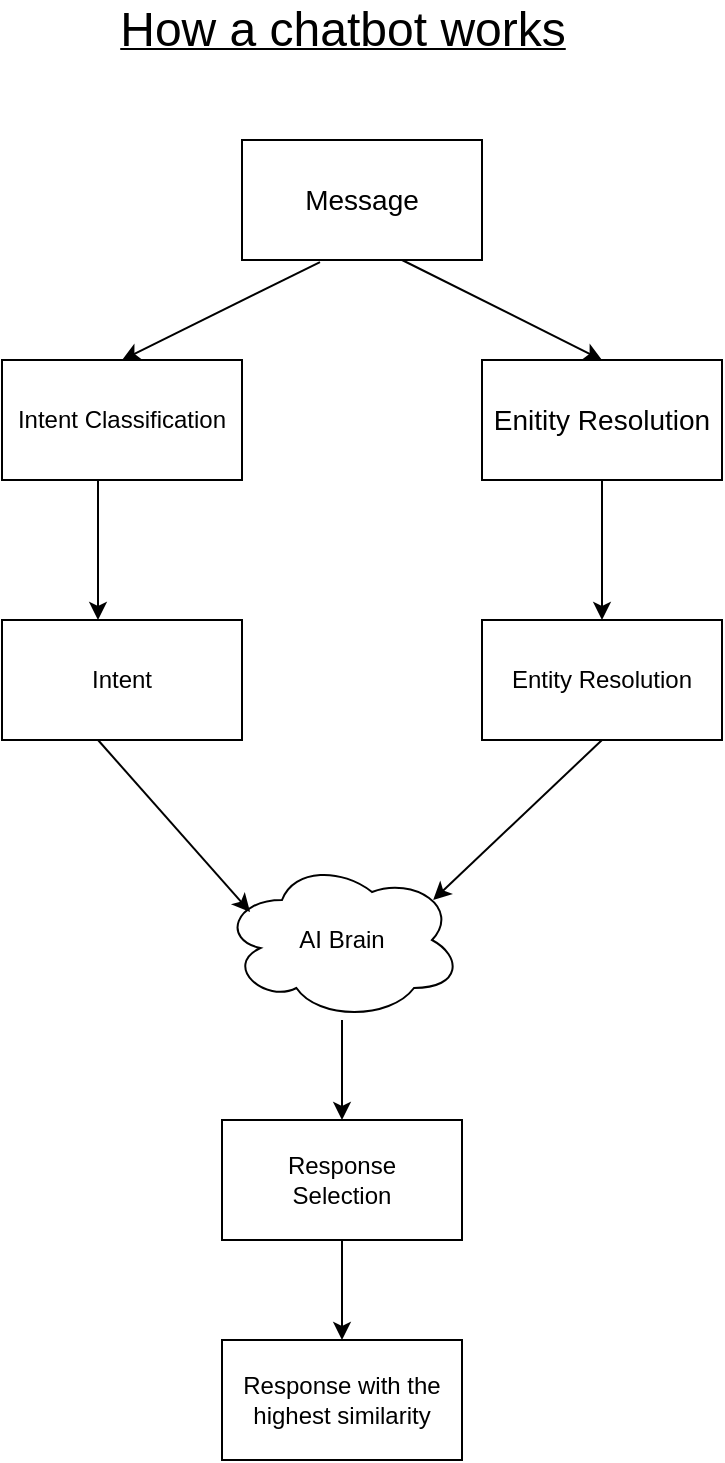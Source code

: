 <mxfile version="22.1.11" type="github">
  <diagram name="Page-1" id="5_G9m9FVBPw19RZ8Uyyu">
    <mxGraphModel dx="1760" dy="868" grid="1" gridSize="10" guides="1" tooltips="1" connect="1" arrows="1" fold="1" page="1" pageScale="1" pageWidth="850" pageHeight="1100" math="0" shadow="0">
      <root>
        <mxCell id="0" />
        <mxCell id="1" parent="0" />
        <mxCell id="0wn-Th5WQmM_nwqY7X9k-1" value="&lt;font style=&quot;font-size: 14px;&quot;&gt;Message&lt;/font&gt;" style="rounded=0;whiteSpace=wrap;html=1;" vertex="1" parent="1">
          <mxGeometry x="360" y="200" width="120" height="60" as="geometry" />
        </mxCell>
        <mxCell id="0wn-Th5WQmM_nwqY7X9k-2" value="" style="endArrow=classic;html=1;rounded=0;exitX=0.667;exitY=1;exitDx=0;exitDy=0;exitPerimeter=0;entryX=0.5;entryY=0;entryDx=0;entryDy=0;" edge="1" parent="1" source="0wn-Th5WQmM_nwqY7X9k-1" target="0wn-Th5WQmM_nwqY7X9k-3">
          <mxGeometry width="50" height="50" relative="1" as="geometry">
            <mxPoint x="400" y="390" as="sourcePoint" />
            <mxPoint x="520" y="360" as="targetPoint" />
          </mxGeometry>
        </mxCell>
        <mxCell id="0wn-Th5WQmM_nwqY7X9k-3" value="&lt;font style=&quot;font-size: 14px;&quot;&gt;Enitity Resolution&lt;/font&gt;" style="rounded=0;whiteSpace=wrap;html=1;" vertex="1" parent="1">
          <mxGeometry x="480" y="310" width="120" height="60" as="geometry" />
        </mxCell>
        <mxCell id="0wn-Th5WQmM_nwqY7X9k-4" value="Intent Classification" style="rounded=0;whiteSpace=wrap;html=1;" vertex="1" parent="1">
          <mxGeometry x="240" y="310" width="120" height="60" as="geometry" />
        </mxCell>
        <mxCell id="0wn-Th5WQmM_nwqY7X9k-5" value="" style="endArrow=classic;html=1;rounded=0;entryX=0.5;entryY=0;entryDx=0;entryDy=0;exitX=0.325;exitY=1.017;exitDx=0;exitDy=0;exitPerimeter=0;" edge="1" parent="1" source="0wn-Th5WQmM_nwqY7X9k-1" target="0wn-Th5WQmM_nwqY7X9k-4">
          <mxGeometry width="50" height="50" relative="1" as="geometry">
            <mxPoint x="400" y="400" as="sourcePoint" />
            <mxPoint x="450" y="350" as="targetPoint" />
          </mxGeometry>
        </mxCell>
        <mxCell id="0wn-Th5WQmM_nwqY7X9k-6" value="Intent" style="rounded=0;whiteSpace=wrap;html=1;" vertex="1" parent="1">
          <mxGeometry x="240" y="440" width="120" height="60" as="geometry" />
        </mxCell>
        <mxCell id="0wn-Th5WQmM_nwqY7X9k-7" value="Entity Resolution" style="rounded=0;whiteSpace=wrap;html=1;" vertex="1" parent="1">
          <mxGeometry x="480" y="440" width="120" height="60" as="geometry" />
        </mxCell>
        <mxCell id="0wn-Th5WQmM_nwqY7X9k-8" value="" style="endArrow=classic;html=1;rounded=0;exitX=0.5;exitY=1;exitDx=0;exitDy=0;" edge="1" parent="1" source="0wn-Th5WQmM_nwqY7X9k-3" target="0wn-Th5WQmM_nwqY7X9k-7">
          <mxGeometry width="50" height="50" relative="1" as="geometry">
            <mxPoint x="400" y="400" as="sourcePoint" />
            <mxPoint x="450" y="350" as="targetPoint" />
          </mxGeometry>
        </mxCell>
        <mxCell id="0wn-Th5WQmM_nwqY7X9k-9" value="" style="endArrow=classic;html=1;rounded=0;exitX=0.4;exitY=1;exitDx=0;exitDy=0;exitPerimeter=0;entryX=0.4;entryY=0;entryDx=0;entryDy=0;entryPerimeter=0;" edge="1" parent="1" source="0wn-Th5WQmM_nwqY7X9k-4" target="0wn-Th5WQmM_nwqY7X9k-6">
          <mxGeometry width="50" height="50" relative="1" as="geometry">
            <mxPoint x="400" y="400" as="sourcePoint" />
            <mxPoint x="450" y="350" as="targetPoint" />
          </mxGeometry>
        </mxCell>
        <mxCell id="0wn-Th5WQmM_nwqY7X9k-10" value="AI Brain" style="ellipse;shape=cloud;whiteSpace=wrap;html=1;" vertex="1" parent="1">
          <mxGeometry x="350" y="560" width="120" height="80" as="geometry" />
        </mxCell>
        <mxCell id="0wn-Th5WQmM_nwqY7X9k-11" value="" style="endArrow=classic;html=1;rounded=0;entryX=0.88;entryY=0.25;entryDx=0;entryDy=0;entryPerimeter=0;exitX=0.5;exitY=1;exitDx=0;exitDy=0;" edge="1" parent="1" source="0wn-Th5WQmM_nwqY7X9k-7" target="0wn-Th5WQmM_nwqY7X9k-10">
          <mxGeometry width="50" height="50" relative="1" as="geometry">
            <mxPoint x="400" y="530" as="sourcePoint" />
            <mxPoint x="450" y="480" as="targetPoint" />
          </mxGeometry>
        </mxCell>
        <mxCell id="0wn-Th5WQmM_nwqY7X9k-12" value="" style="endArrow=classic;html=1;rounded=0;entryX=0.117;entryY=0.325;entryDx=0;entryDy=0;entryPerimeter=0;exitX=0.4;exitY=1;exitDx=0;exitDy=0;exitPerimeter=0;" edge="1" parent="1" source="0wn-Th5WQmM_nwqY7X9k-6" target="0wn-Th5WQmM_nwqY7X9k-10">
          <mxGeometry width="50" height="50" relative="1" as="geometry">
            <mxPoint x="400" y="530" as="sourcePoint" />
            <mxPoint x="450" y="480" as="targetPoint" />
          </mxGeometry>
        </mxCell>
        <mxCell id="0wn-Th5WQmM_nwqY7X9k-13" value="Response &lt;br&gt;Selection" style="rounded=0;whiteSpace=wrap;html=1;" vertex="1" parent="1">
          <mxGeometry x="350" y="690" width="120" height="60" as="geometry" />
        </mxCell>
        <mxCell id="0wn-Th5WQmM_nwqY7X9k-14" value="Response with the highest similarity" style="rounded=0;whiteSpace=wrap;html=1;" vertex="1" parent="1">
          <mxGeometry x="350" y="800" width="120" height="60" as="geometry" />
        </mxCell>
        <mxCell id="0wn-Th5WQmM_nwqY7X9k-15" value="" style="endArrow=classic;html=1;rounded=0;" edge="1" parent="1" source="0wn-Th5WQmM_nwqY7X9k-10" target="0wn-Th5WQmM_nwqY7X9k-13">
          <mxGeometry width="50" height="50" relative="1" as="geometry">
            <mxPoint x="400" y="670" as="sourcePoint" />
            <mxPoint x="450" y="620" as="targetPoint" />
          </mxGeometry>
        </mxCell>
        <mxCell id="0wn-Th5WQmM_nwqY7X9k-16" value="" style="endArrow=classic;html=1;rounded=0;exitX=0.5;exitY=1;exitDx=0;exitDy=0;" edge="1" parent="1" source="0wn-Th5WQmM_nwqY7X9k-13" target="0wn-Th5WQmM_nwqY7X9k-14">
          <mxGeometry width="50" height="50" relative="1" as="geometry">
            <mxPoint x="450" y="770" as="sourcePoint" />
            <mxPoint x="500" y="720" as="targetPoint" />
          </mxGeometry>
        </mxCell>
        <mxCell id="0wn-Th5WQmM_nwqY7X9k-17" value="&lt;u&gt;&lt;font style=&quot;font-size: 24px;&quot;&gt;How a chatbot works&lt;/font&gt;&lt;/u&gt;" style="text;html=1;strokeColor=none;fillColor=none;align=center;verticalAlign=middle;whiteSpace=wrap;rounded=0;" vertex="1" parent="1">
          <mxGeometry x="277.5" y="130" width="265" height="30" as="geometry" />
        </mxCell>
      </root>
    </mxGraphModel>
  </diagram>
</mxfile>
